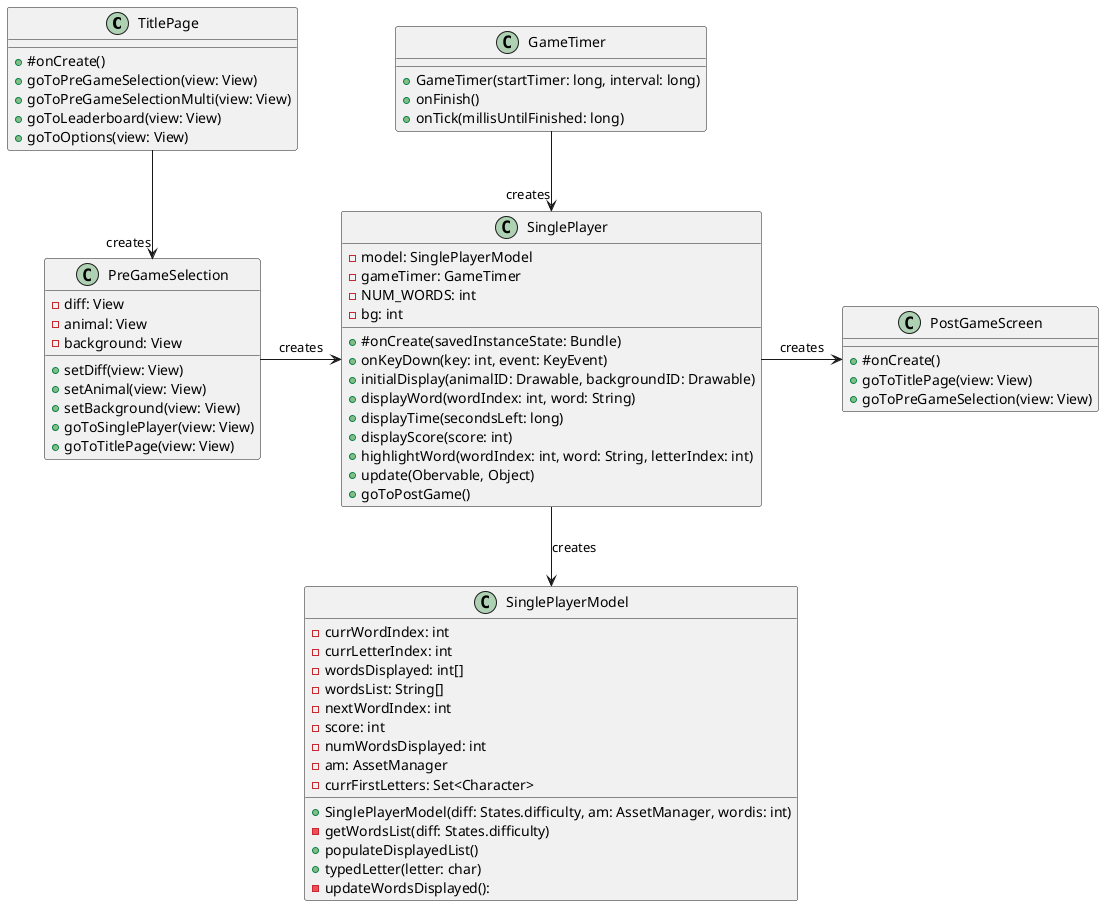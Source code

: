 @startuml
class TitlePage {
    + #onCreate()
    +goToPreGameSelection(view: View)
    +goToPreGameSelectionMulti(view: View)
    +goToLeaderboard(view: View)
    +goToOptions(view: View)
}
class GameTimer {
    +GameTimer(startTimer: long, interval: long)
    +onFinish()
    +onTick(millisUntilFinished: long)
}

class PreGameSelection {
    -diff: View
    -animal: View
    -background: View
    + setDiff(view: View)
    + setAnimal(view: View)
    + setBackground(view: View)
    + goToSinglePlayer(view: View)
    + goToTitlePage(view: View)
}

class SinglePlayer {
    -model: SinglePlayerModel
    -gameTimer: GameTimer
    -NUM_WORDS: int
    -bg: int
    + #onCreate(savedInstanceState: Bundle)
    + onKeyDown(key: int, event: KeyEvent)
    + initialDisplay(animalID: Drawable, backgroundID: Drawable)
    + displayWord(wordIndex: int, word: String)
    + displayTime(secondsLeft: long)
    + displayScore(score: int)
    + highlightWord(wordIndex: int, word: String, letterIndex: int)
    + update(Obervable, Object)
    + goToPostGame()

}

class PostGameScreen {
    + #onCreate()
    + goToTitlePage(view: View)
    + goToPreGameSelection(view: View)
}
class SinglePlayerModel {
    -currWordIndex: int
    -currLetterIndex: int
    -wordsDisplayed: int[]
    -wordsList: String[]
    -nextWordIndex: int
    -score: int
    -numWordsDisplayed: int
    -am: AssetManager
    -currFirstLetters: Set<Character>
    +SinglePlayerModel(diff: States.difficulty, am: AssetManager, wordis: int)
    -getWordsList(diff: States.difficulty)
    +populateDisplayedList()
    +typedLetter(letter: char)
    -updateWordsDisplayed():
}


TitlePage -down-> "creates" PreGameSelection
PreGameSelection -right-> SinglePlayer : "creates"
SinglePlayer -down-> SinglePlayerModel : "creates"
SinglePlayer -right-> PostGameScreen : "creates"
GameTimer -down-> "creates" SinglePlayer
@enduml
